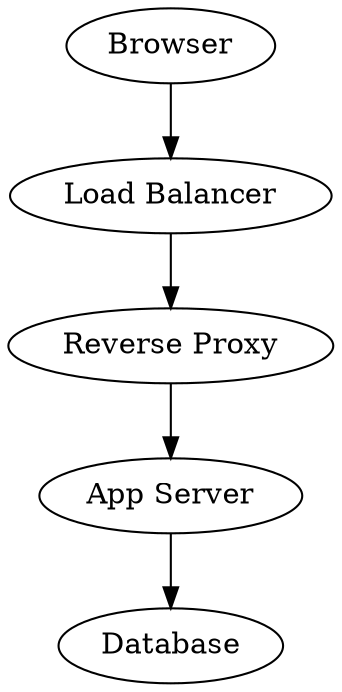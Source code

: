digraph G {
  # Web Browser
  node1 [label="Browser"]
  node1 -> node2

  # Load Balancer
  node2 [label="Load Balancer" load=3] # ~ 1000/s
  node2 -> node3 [timeout=100]

  # Reverse Proxy
  node3 [label="Reverse Proxy" load=3] # ~ 1000/s
  node3 -> node4 [timeout=100]

  # App server
  node4 [label="App Server" load=100] # ~ 34/s
  node4 -> node5 [timeout=100]

  # Database
  node5 [label="Database" load=50] # ~ 70/s
}
